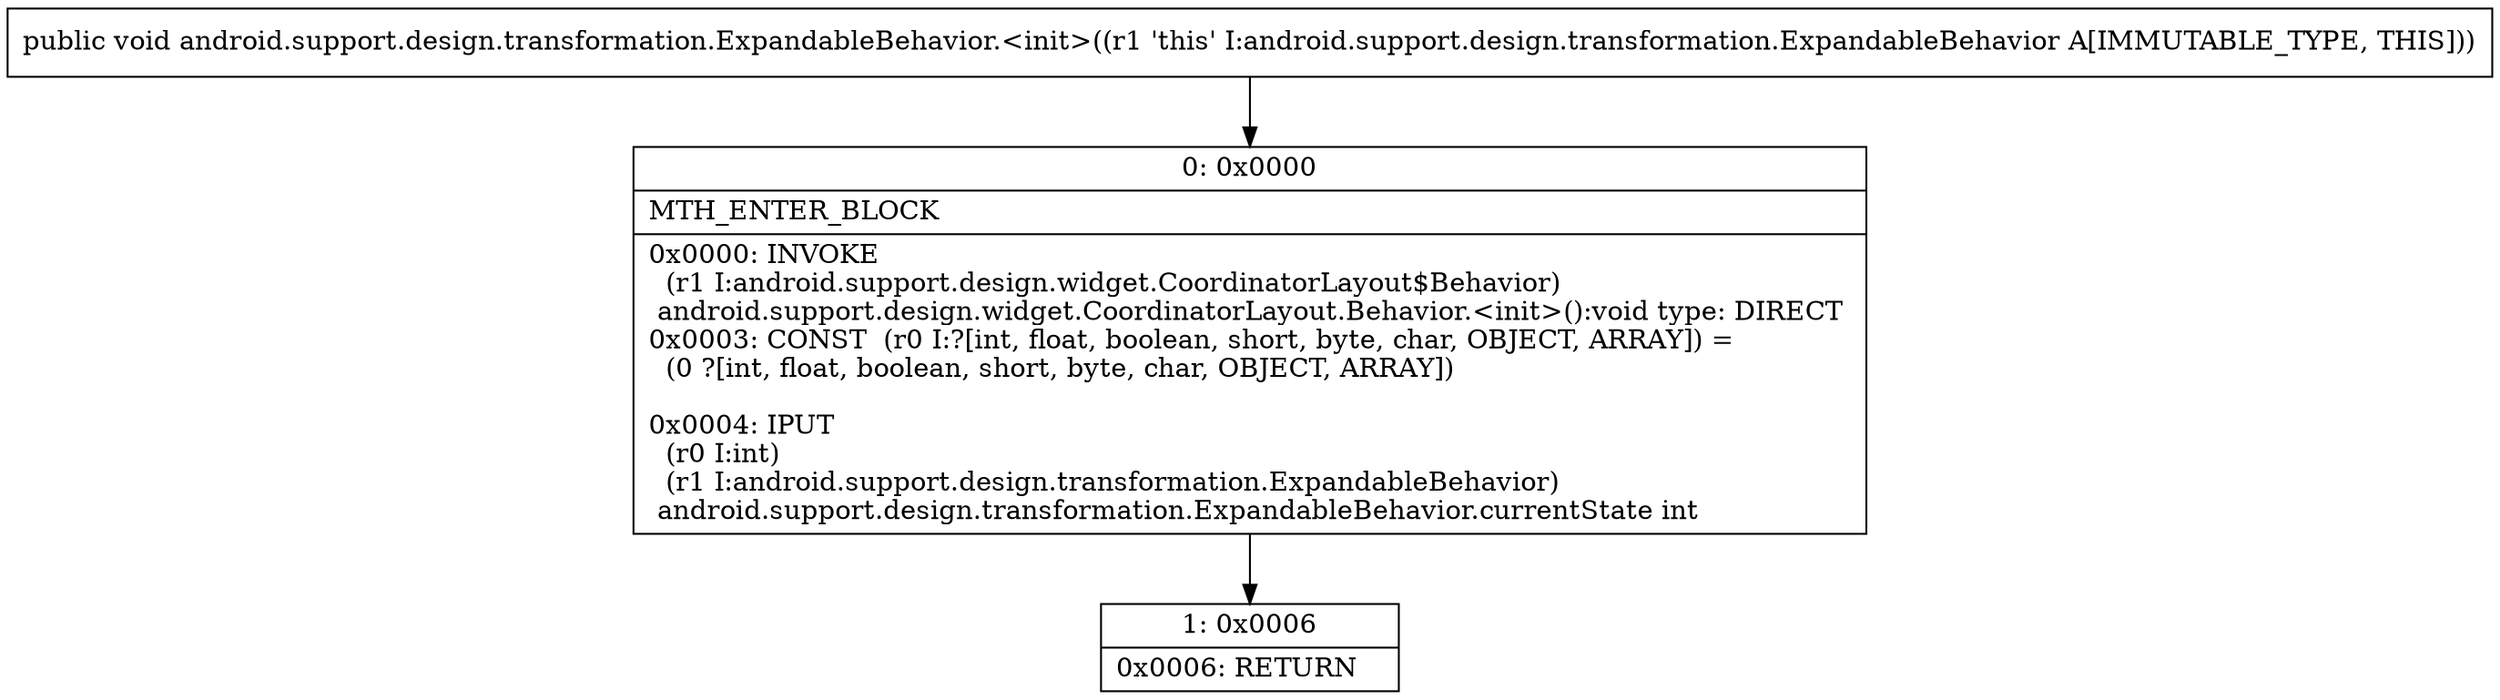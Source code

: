 digraph "CFG forandroid.support.design.transformation.ExpandableBehavior.\<init\>()V" {
Node_0 [shape=record,label="{0\:\ 0x0000|MTH_ENTER_BLOCK\l|0x0000: INVOKE  \l  (r1 I:android.support.design.widget.CoordinatorLayout$Behavior)\l android.support.design.widget.CoordinatorLayout.Behavior.\<init\>():void type: DIRECT \l0x0003: CONST  (r0 I:?[int, float, boolean, short, byte, char, OBJECT, ARRAY]) = \l  (0 ?[int, float, boolean, short, byte, char, OBJECT, ARRAY])\l \l0x0004: IPUT  \l  (r0 I:int)\l  (r1 I:android.support.design.transformation.ExpandableBehavior)\l android.support.design.transformation.ExpandableBehavior.currentState int \l}"];
Node_1 [shape=record,label="{1\:\ 0x0006|0x0006: RETURN   \l}"];
MethodNode[shape=record,label="{public void android.support.design.transformation.ExpandableBehavior.\<init\>((r1 'this' I:android.support.design.transformation.ExpandableBehavior A[IMMUTABLE_TYPE, THIS])) }"];
MethodNode -> Node_0;
Node_0 -> Node_1;
}

